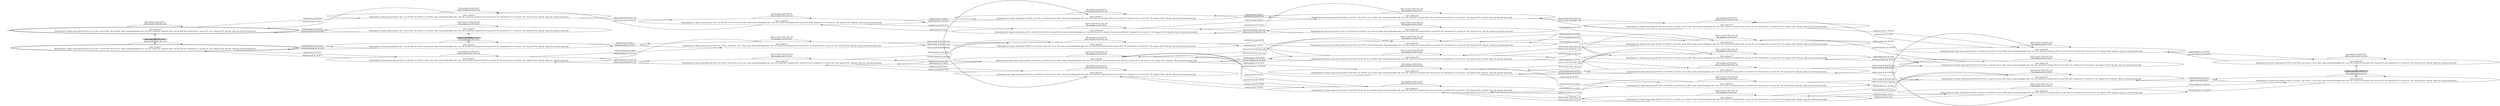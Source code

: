 digraph {
rankdir="LR"
s0[peripheries=2,label="state_index=0
State(index=0, fluent atoms=[(at p0 l0-0), (at p1 l0-1), (at t0 l0-0), (at a0 l0-0)], static atoms=[(airplane a0), (city c0), (truck t0), (location l0-0), (in-city l0-0 c0), (location l0-1), (in-city l0-1 c0), (airport l0-0), (obj p0), (obj p1)], derived atoms=[])
"]
s1[peripheries=2,label="state_index=1
State(index=1, fluent atoms=[(at p0 l0-0), (at p1 l0-1), (at a0 l0-0), (at t0 l0-1)], static atoms=[(airplane a0), (city c0), (truck t0), (location l0-0), (in-city l0-0 c0), (location l0-1), (in-city l0-1 c0), (airport l0-0), (obj p0), (obj p1)], derived atoms=[])
"]
s2[label="state_index=2
State(index=2, fluent atoms=[(at p1 l0-1), (at t0 l0-0), (at a0 l0-0), (in p0 t0)], static atoms=[(airplane a0), (city c0), (truck t0), (location l0-0), (in-city l0-0 c0), (location l0-1), (in-city l0-1 c0), (airport l0-0), (obj p0), (obj p1)], derived atoms=[])
"]
s3[label="state_index=3
State(index=3, fluent atoms=[(at p1 l0-1), (at t0 l0-0), (at a0 l0-0), (in p0 a0)], static atoms=[(airplane a0), (city c0), (truck t0), (location l0-0), (in-city l0-0 c0), (location l0-1), (in-city l0-1 c0), (airport l0-0), (obj p0), (obj p1)], derived atoms=[])
"]
s4[label="state_index=4
State(index=4, fluent atoms=[(at p1 l0-1), (at a0 l0-0), (at t0 l0-1), (in p0 a0)], static atoms=[(airplane a0), (city c0), (truck t0), (location l0-0), (in-city l0-0 c0), (location l0-1), (in-city l0-1 c0), (airport l0-0), (obj p0), (obj p1)], derived atoms=[])
"]
s5[label="state_index=5
State(index=5, fluent atoms=[(at a0 l0-0), (at t0 l0-1), (in p0 a0), (in p1 t0)], static atoms=[(airplane a0), (city c0), (truck t0), (location l0-0), (in-city l0-0 c0), (location l0-1), (in-city l0-1 c0), (airport l0-0), (obj p0), (obj p1)], derived atoms=[])
"]
s6[label="state_index=6
State(index=6, fluent atoms=[(at t0 l0-0), (at a0 l0-0), (in p0 a0), (in p1 t0)], static atoms=[(airplane a0), (city c0), (truck t0), (location l0-0), (in-city l0-0 c0), (location l0-1), (in-city l0-1 c0), (airport l0-0), (obj p0), (obj p1)], derived atoms=[])
"]
s7[label="state_index=7
State(index=7, fluent atoms=[(at p0 l0-0), (at a0 l0-0), (at t0 l0-1), (in p1 t0)], static atoms=[(airplane a0), (city c0), (truck t0), (location l0-0), (in-city l0-0 c0), (location l0-1), (in-city l0-1 c0), (airport l0-0), (obj p0), (obj p1)], derived atoms=[])
"]
s8[label="state_index=8
State(index=8, fluent atoms=[(at p0 l0-0), (at t0 l0-0), (at a0 l0-0), (in p1 t0)], static atoms=[(airplane a0), (city c0), (truck t0), (location l0-0), (in-city l0-0 c0), (location l0-1), (in-city l0-1 c0), (airport l0-0), (obj p0), (obj p1)], derived atoms=[])
"]
s9[label="state_index=9
State(index=9, fluent atoms=[(at p0 l0-0), (at t0 l0-0), (at a0 l0-0), (at p1 l0-0)], static atoms=[(airplane a0), (city c0), (truck t0), (location l0-0), (in-city l0-0 c0), (location l0-1), (in-city l0-1 c0), (airport l0-0), (obj p0), (obj p1)], derived atoms=[])
"]
s10[label="state_index=10
State(index=10, fluent atoms=[(at t0 l0-0), (at a0 l0-0), (in p0 t0), (in p1 t0)], static atoms=[(airplane a0), (city c0), (truck t0), (location l0-0), (in-city l0-0 c0), (location l0-1), (in-city l0-1 c0), (airport l0-0), (obj p0), (obj p1)], derived atoms=[])
"]
s11[label="state_index=11
State(index=11, fluent atoms=[(at a0 l0-0), (at t0 l0-1), (in p0 t0), (in p1 t0)], static atoms=[(airplane a0), (city c0), (truck t0), (location l0-0), (in-city l0-0 c0), (location l0-1), (in-city l0-1 c0), (airport l0-0), (obj p0), (obj p1)], derived atoms=[])
"]
s12[label="state_index=12
State(index=12, fluent atoms=[(at t0 l0-0), (at a0 l0-0), (in p0 t0), (at p1 l0-0)], static atoms=[(airplane a0), (city c0), (truck t0), (location l0-0), (in-city l0-0 c0), (location l0-1), (in-city l0-1 c0), (airport l0-0), (obj p0), (obj p1)], derived atoms=[])
"]
s13[label="state_index=13
State(index=13, fluent atoms=[(at a0 l0-0), (at t0 l0-1), (in p0 t0), (at p1 l0-0)], static atoms=[(airplane a0), (city c0), (truck t0), (location l0-0), (in-city l0-0 c0), (location l0-1), (in-city l0-1 c0), (airport l0-0), (obj p0), (obj p1)], derived atoms=[])
"]
s14[label="state_index=14
State(index=14, fluent atoms=[(at t0 l0-0), (at a0 l0-0), (in p0 t0), (in p1 a0)], static atoms=[(airplane a0), (city c0), (truck t0), (location l0-0), (in-city l0-0 c0), (location l0-1), (in-city l0-1 c0), (airport l0-0), (obj p0), (obj p1)], derived atoms=[])
"]
s15[label="state_index=15
State(index=15, fluent atoms=[(at a0 l0-0), (at t0 l0-1), (in p0 t0), (in p1 a0)], static atoms=[(airplane a0), (city c0), (truck t0), (location l0-0), (in-city l0-0 c0), (location l0-1), (in-city l0-1 c0), (airport l0-0), (obj p0), (obj p1)], derived atoms=[])
"]
s16[label="state_index=16
State(index=16, fluent atoms=[(at p0 l0-0), (at t0 l0-0), (at a0 l0-0), (in p1 a0)], static atoms=[(airplane a0), (city c0), (truck t0), (location l0-0), (in-city l0-0 c0), (location l0-1), (in-city l0-1 c0), (airport l0-0), (obj p0), (obj p1)], derived atoms=[])
"]
s17[label="state_index=17
State(index=17, fluent atoms=[(at p0 l0-0), (at a0 l0-0), (at t0 l0-1), (in p1 a0)], static atoms=[(airplane a0), (city c0), (truck t0), (location l0-0), (in-city l0-0 c0), (location l0-1), (in-city l0-1 c0), (airport l0-0), (obj p0), (obj p1)], derived atoms=[])
"]
s18[label="state_index=18
State(index=18, fluent atoms=[(at t0 l0-0), (at a0 l0-0), (in p0 a0), (in p1 a0)], static atoms=[(airplane a0), (city c0), (truck t0), (location l0-0), (in-city l0-0 c0), (location l0-1), (in-city l0-1 c0), (airport l0-0), (obj p0), (obj p1)], derived atoms=[])
"]
s19[label="state_index=19
State(index=19, fluent atoms=[(at a0 l0-0), (at t0 l0-1), (in p0 a0), (in p1 a0)], static atoms=[(airplane a0), (city c0), (truck t0), (location l0-0), (in-city l0-0 c0), (location l0-1), (in-city l0-1 c0), (airport l0-0), (obj p0), (obj p1)], derived atoms=[])
"]
s20[label="state_index=20
State(index=20, fluent atoms=[(at t0 l0-0), (at a0 l0-0), (in p0 a0), (at p1 l0-0)], static atoms=[(airplane a0), (city c0), (truck t0), (location l0-0), (in-city l0-0 c0), (location l0-1), (in-city l0-1 c0), (airport l0-0), (obj p0), (obj p1)], derived atoms=[])
"]
s21[label="state_index=21
State(index=21, fluent atoms=[(at a0 l0-0), (at t0 l0-1), (in p0 a0), (at p1 l0-0)], static atoms=[(airplane a0), (city c0), (truck t0), (location l0-0), (in-city l0-0 c0), (location l0-1), (in-city l0-1 c0), (airport l0-0), (obj p0), (obj p1)], derived atoms=[])
"]
s22[label="state_index=22
State(index=22, fluent atoms=[(at p0 l0-0), (at a0 l0-0), (at t0 l0-1), (at p1 l0-0)], static atoms=[(airplane a0), (city c0), (truck t0), (location l0-0), (in-city l0-0 c0), (location l0-1), (in-city l0-1 c0), (airport l0-0), (obj p0), (obj p1)], derived atoms=[])
"]
s23[label="state_index=23
State(index=23, fluent atoms=[(at a0 l0-0), (at t0 l0-1), (at p0 l0-1), (in p1 a0)], static atoms=[(airplane a0), (city c0), (truck t0), (location l0-0), (in-city l0-0 c0), (location l0-1), (in-city l0-1 c0), (airport l0-0), (obj p0), (obj p1)], derived atoms=[])
"]
s24[label="state_index=24
State(index=24, fluent atoms=[(at t0 l0-0), (at a0 l0-0), (at p0 l0-1), (in p1 a0)], static atoms=[(airplane a0), (city c0), (truck t0), (location l0-0), (in-city l0-0 c0), (location l0-1), (in-city l0-1 c0), (airport l0-0), (obj p0), (obj p1)], derived atoms=[])
"]
s25[label="state_index=25
State(index=25, fluent atoms=[(at a0 l0-0), (at t0 l0-1), (at p0 l0-1), (at p1 l0-0)], static atoms=[(airplane a0), (city c0), (truck t0), (location l0-0), (in-city l0-0 c0), (location l0-1), (in-city l0-1 c0), (airport l0-0), (obj p0), (obj p1)], derived atoms=[])
"]
s26[label="state_index=26
State(index=26, fluent atoms=[(at t0 l0-0), (at a0 l0-0), (at p0 l0-1), (at p1 l0-0)], static atoms=[(airplane a0), (city c0), (truck t0), (location l0-0), (in-city l0-0 c0), (location l0-1), (in-city l0-1 c0), (airport l0-0), (obj p0), (obj p1)], derived atoms=[])
"]
s27[label="state_index=27
State(index=27, fluent atoms=[(at t0 l0-0), (at a0 l0-0), (at p0 l0-1), (in p1 t0)], static atoms=[(airplane a0), (city c0), (truck t0), (location l0-0), (in-city l0-0 c0), (location l0-1), (in-city l0-1 c0), (airport l0-0), (obj p0), (obj p1)], derived atoms=[])
"]
s28[label="state_index=28
State(index=28, fluent atoms=[(at a0 l0-0), (at t0 l0-1), (at p0 l0-1), (in p1 t0)], static atoms=[(airplane a0), (city c0), (truck t0), (location l0-0), (in-city l0-0 c0), (location l0-1), (in-city l0-1 c0), (airport l0-0), (obj p0), (obj p1)], derived atoms=[])
"]
s29[label="state_index=29
State(index=29, fluent atoms=[(at p1 l0-1), (at a0 l0-0), (at t0 l0-1), (at p0 l0-1)], static atoms=[(airplane a0), (city c0), (truck t0), (location l0-0), (in-city l0-0 c0), (location l0-1), (in-city l0-1 c0), (airport l0-0), (obj p0), (obj p1)], derived atoms=[])
"]
s30[label="state_index=30
State(index=30, fluent atoms=[(at p1 l0-1), (at t0 l0-0), (at a0 l0-0), (at p0 l0-1)], static atoms=[(airplane a0), (city c0), (truck t0), (location l0-0), (in-city l0-0 c0), (location l0-1), (in-city l0-1 c0), (airport l0-0), (obj p0), (obj p1)], derived atoms=[])
"]
s31[label="state_index=31
State(index=31, fluent atoms=[(at p1 l0-1), (at a0 l0-0), (at t0 l0-1), (in p0 t0)], static atoms=[(airplane a0), (city c0), (truck t0), (location l0-0), (in-city l0-0 c0), (location l0-1), (in-city l0-1 c0), (airport l0-0), (obj p0), (obj p1)], derived atoms=[])
"]
Dangling [ label = "", style = invis ]
{ rank = same; Dangling }
Dangling -> s0
{ rank = same; s23,s24}
{ rank = same; s15,s19,s25,s26}
{ rank = same; s13,s14,s17,s18,s21,s27}
{ rank = same; s12,s16,s20,s22,s28,s30}
{ rank = same; s6,s9,s10,s11,s29}
{ rank = same; s5,s8,s31}
{ rank = same; s2,s3,s4,s7}
{ rank = same; s0,s1}
s0->s0 [label="(fly-airplane a0 l0-0 l0-0)
(drive-truck t0 l0-0 l0-0 c0)
"]
s0->s1 [label="(drive-truck t0 l0-0 l0-1 c0)
"]
s0->s2 [label="(load-truck p0 t0 l0-0)
"]
s0->s3 [label="(load-airplane p0 a0 l0-0)
"]
s1->s0 [label="(drive-truck t0 l0-1 l0-0 c0)
"]
s1->s1 [label="(fly-airplane a0 l0-0 l0-0)
(drive-truck t0 l0-1 l0-1 c0)
"]
s1->s4 [label="(load-airplane p0 a0 l0-0)
"]
s1->s7 [label="(load-truck p1 t0 l0-1)
"]
s2->s0 [label="(unload-truck p0 t0 l0-0)
"]
s2->s2 [label="(fly-airplane a0 l0-0 l0-0)
(drive-truck t0 l0-0 l0-0 c0)
"]
s2->s31 [label="(drive-truck t0 l0-0 l0-1 c0)
"]
s3->s0 [label="(unload-airplane p0 a0 l0-0)
"]
s3->s3 [label="(drive-truck t0 l0-0 l0-0 c0)
(fly-airplane a0 l0-0 l0-0)
"]
s3->s4 [label="(drive-truck t0 l0-0 l0-1 c0)
"]
s4->s1 [label="(unload-airplane p0 a0 l0-0)
"]
s4->s3 [label="(drive-truck t0 l0-1 l0-0 c0)
"]
s4->s4 [label="(drive-truck t0 l0-1 l0-1 c0)
(fly-airplane a0 l0-0 l0-0)
"]
s4->s5 [label="(load-truck p1 t0 l0-1)
"]
s5->s4 [label="(unload-truck p1 t0 l0-1)
"]
s5->s5 [label="(drive-truck t0 l0-1 l0-1 c0)
(fly-airplane a0 l0-0 l0-0)
"]
s5->s6 [label="(drive-truck t0 l0-1 l0-0 c0)
"]
s5->s7 [label="(unload-airplane p0 a0 l0-0)
"]
s6->s5 [label="(drive-truck t0 l0-0 l0-1 c0)
"]
s6->s6 [label="(fly-airplane a0 l0-0 l0-0)
(drive-truck t0 l0-0 l0-0 c0)
"]
s6->s8 [label="(unload-airplane p0 a0 l0-0)
"]
s6->s20 [label="(unload-truck p1 t0 l0-0)
"]
s7->s1 [label="(unload-truck p1 t0 l0-1)
"]
s7->s5 [label="(load-airplane p0 a0 l0-0)
"]
s7->s7 [label="(fly-airplane a0 l0-0 l0-0)
(drive-truck t0 l0-1 l0-1 c0)
"]
s7->s8 [label="(drive-truck t0 l0-1 l0-0 c0)
"]
s8->s6 [label="(load-airplane p0 a0 l0-0)
"]
s8->s7 [label="(drive-truck t0 l0-0 l0-1 c0)
"]
s8->s8 [label="(drive-truck t0 l0-0 l0-0 c0)
(fly-airplane a0 l0-0 l0-0)
"]
s8->s9 [label="(unload-truck p1 t0 l0-0)
"]
s8->s10 [label="(load-truck p0 t0 l0-0)
"]
s9->s8 [label="(load-truck p1 t0 l0-0)
"]
s9->s9 [label="(drive-truck t0 l0-0 l0-0 c0)
(fly-airplane a0 l0-0 l0-0)
"]
s9->s12 [label="(load-truck p0 t0 l0-0)
"]
s9->s16 [label="(load-airplane p1 a0 l0-0)
"]
s9->s20 [label="(load-airplane p0 a0 l0-0)
"]
s9->s22 [label="(drive-truck t0 l0-0 l0-1 c0)
"]
s10->s8 [label="(unload-truck p0 t0 l0-0)
"]
s10->s10 [label="(fly-airplane a0 l0-0 l0-0)
(drive-truck t0 l0-0 l0-0 c0)
"]
s10->s11 [label="(drive-truck t0 l0-0 l0-1 c0)
"]
s10->s12 [label="(unload-truck p1 t0 l0-0)
"]
s11->s10 [label="(drive-truck t0 l0-1 l0-0 c0)
"]
s11->s11 [label="(fly-airplane a0 l0-0 l0-0)
(drive-truck t0 l0-1 l0-1 c0)
"]
s11->s28 [label="(unload-truck p0 t0 l0-1)
"]
s11->s31 [label="(unload-truck p1 t0 l0-1)
"]
s12->s9 [label="(unload-truck p0 t0 l0-0)
"]
s12->s10 [label="(load-truck p1 t0 l0-0)
"]
s12->s12 [label="(fly-airplane a0 l0-0 l0-0)
(drive-truck t0 l0-0 l0-0 c0)
"]
s12->s13 [label="(drive-truck t0 l0-0 l0-1 c0)
"]
s12->s14 [label="(load-airplane p1 a0 l0-0)
"]
s13->s12 [label="(drive-truck t0 l0-1 l0-0 c0)
"]
s13->s13 [label="(drive-truck t0 l0-1 l0-1 c0)
(fly-airplane a0 l0-0 l0-0)
"]
s13->s15 [label="(load-airplane p1 a0 l0-0)
"]
s13->s25 [label="(unload-truck p0 t0 l0-1)
"]
s14->s12 [label="(unload-airplane p1 a0 l0-0)
"]
s14->s14 [label="(drive-truck t0 l0-0 l0-0 c0)
(fly-airplane a0 l0-0 l0-0)
"]
s14->s15 [label="(drive-truck t0 l0-0 l0-1 c0)
"]
s14->s16 [label="(unload-truck p0 t0 l0-0)
"]
s15->s13 [label="(unload-airplane p1 a0 l0-0)
"]
s15->s14 [label="(drive-truck t0 l0-1 l0-0 c0)
"]
s15->s15 [label="(drive-truck t0 l0-1 l0-1 c0)
(fly-airplane a0 l0-0 l0-0)
"]
s15->s23 [label="(unload-truck p0 t0 l0-1)
"]
s16->s9 [label="(unload-airplane p1 a0 l0-0)
"]
s16->s14 [label="(load-truck p0 t0 l0-0)
"]
s16->s16 [label="(fly-airplane a0 l0-0 l0-0)
(drive-truck t0 l0-0 l0-0 c0)
"]
s16->s17 [label="(drive-truck t0 l0-0 l0-1 c0)
"]
s16->s18 [label="(load-airplane p0 a0 l0-0)
"]
s17->s16 [label="(drive-truck t0 l0-1 l0-0 c0)
"]
s17->s17 [label="(drive-truck t0 l0-1 l0-1 c0)
(fly-airplane a0 l0-0 l0-0)
"]
s17->s19 [label="(load-airplane p0 a0 l0-0)
"]
s17->s22 [label="(unload-airplane p1 a0 l0-0)
"]
s18->s16 [label="(unload-airplane p0 a0 l0-0)
"]
s18->s18 [label="(fly-airplane a0 l0-0 l0-0)
(drive-truck t0 l0-0 l0-0 c0)
"]
s18->s19 [label="(drive-truck t0 l0-0 l0-1 c0)
"]
s18->s20 [label="(unload-airplane p1 a0 l0-0)
"]
s19->s17 [label="(unload-airplane p0 a0 l0-0)
"]
s19->s18 [label="(drive-truck t0 l0-1 l0-0 c0)
"]
s19->s19 [label="(drive-truck t0 l0-1 l0-1 c0)
(fly-airplane a0 l0-0 l0-0)
"]
s19->s21 [label="(unload-airplane p1 a0 l0-0)
"]
s20->s6 [label="(load-truck p1 t0 l0-0)
"]
s20->s9 [label="(unload-airplane p0 a0 l0-0)
"]
s20->s18 [label="(load-airplane p1 a0 l0-0)
"]
s20->s20 [label="(drive-truck t0 l0-0 l0-0 c0)
(fly-airplane a0 l0-0 l0-0)
"]
s20->s21 [label="(drive-truck t0 l0-0 l0-1 c0)
"]
s21->s19 [label="(load-airplane p1 a0 l0-0)
"]
s21->s20 [label="(drive-truck t0 l0-1 l0-0 c0)
"]
s21->s21 [label="(drive-truck t0 l0-1 l0-1 c0)
(fly-airplane a0 l0-0 l0-0)
"]
s21->s22 [label="(unload-airplane p0 a0 l0-0)
"]
s22->s9 [label="(drive-truck t0 l0-1 l0-0 c0)
"]
s22->s17 [label="(load-airplane p1 a0 l0-0)
"]
s22->s21 [label="(load-airplane p0 a0 l0-0)
"]
s22->s22 [label="(drive-truck t0 l0-1 l0-1 c0)
(fly-airplane a0 l0-0 l0-0)
"]
s23->s15 [label="(load-truck p0 t0 l0-1)
"]
s23->s23 [label="(drive-truck t0 l0-1 l0-1 c0)
(fly-airplane a0 l0-0 l0-0)
"]
s23->s24 [label="(drive-truck t0 l0-1 l0-0 c0)
"]
s23->s25 [label="(unload-airplane p1 a0 l0-0)
"]
s24->s23 [label="(drive-truck t0 l0-0 l0-1 c0)
"]
s24->s24 [label="(fly-airplane a0 l0-0 l0-0)
(drive-truck t0 l0-0 l0-0 c0)
"]
s24->s26 [label="(unload-airplane p1 a0 l0-0)
"]
s25->s13 [label="(load-truck p0 t0 l0-1)
"]
s25->s23 [label="(load-airplane p1 a0 l0-0)
"]
s25->s25 [label="(drive-truck t0 l0-1 l0-1 c0)
(fly-airplane a0 l0-0 l0-0)
"]
s25->s26 [label="(drive-truck t0 l0-1 l0-0 c0)
"]
s26->s24 [label="(load-airplane p1 a0 l0-0)
"]
s26->s25 [label="(drive-truck t0 l0-0 l0-1 c0)
"]
s26->s26 [label="(drive-truck t0 l0-0 l0-0 c0)
(fly-airplane a0 l0-0 l0-0)
"]
s26->s27 [label="(load-truck p1 t0 l0-0)
"]
s27->s26 [label="(unload-truck p1 t0 l0-0)
"]
s27->s27 [label="(fly-airplane a0 l0-0 l0-0)
(drive-truck t0 l0-0 l0-0 c0)
"]
s27->s28 [label="(drive-truck t0 l0-0 l0-1 c0)
"]
s28->s11 [label="(load-truck p0 t0 l0-1)
"]
s28->s27 [label="(drive-truck t0 l0-1 l0-0 c0)
"]
s28->s28 [label="(drive-truck t0 l0-1 l0-1 c0)
(fly-airplane a0 l0-0 l0-0)
"]
s28->s29 [label="(unload-truck p1 t0 l0-1)
"]
s29->s28 [label="(load-truck p1 t0 l0-1)
"]
s29->s29 [label="(drive-truck t0 l0-1 l0-1 c0)
(fly-airplane a0 l0-0 l0-0)
"]
s29->s30 [label="(drive-truck t0 l0-1 l0-0 c0)
"]
s29->s31 [label="(load-truck p0 t0 l0-1)
"]
s30->s29 [label="(drive-truck t0 l0-0 l0-1 c0)
"]
s30->s30 [label="(drive-truck t0 l0-0 l0-0 c0)
(fly-airplane a0 l0-0 l0-0)
"]
s31->s2 [label="(drive-truck t0 l0-1 l0-0 c0)
"]
s31->s11 [label="(load-truck p1 t0 l0-1)
"]
s31->s29 [label="(unload-truck p0 t0 l0-1)
"]
s31->s31 [label="(fly-airplane a0 l0-0 l0-0)
(drive-truck t0 l0-1 l0-1 c0)
"]
}

